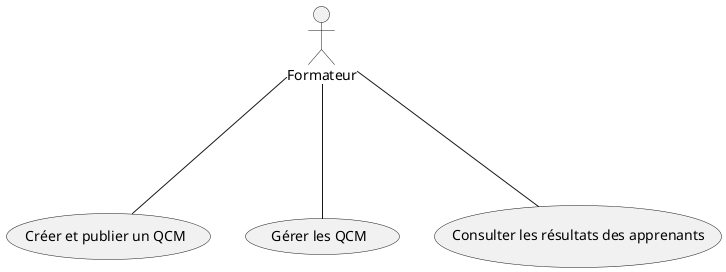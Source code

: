 @startuml

actor Formateur

usecase "Créer et publier un QCM" as UC4
usecase "Gérer les QCM" as UC5
usecase "Consulter les résultats des apprenants" as UC6

Formateur -down-- UC4
Formateur -down-- UC5
Formateur -down-- UC6
@enduml
